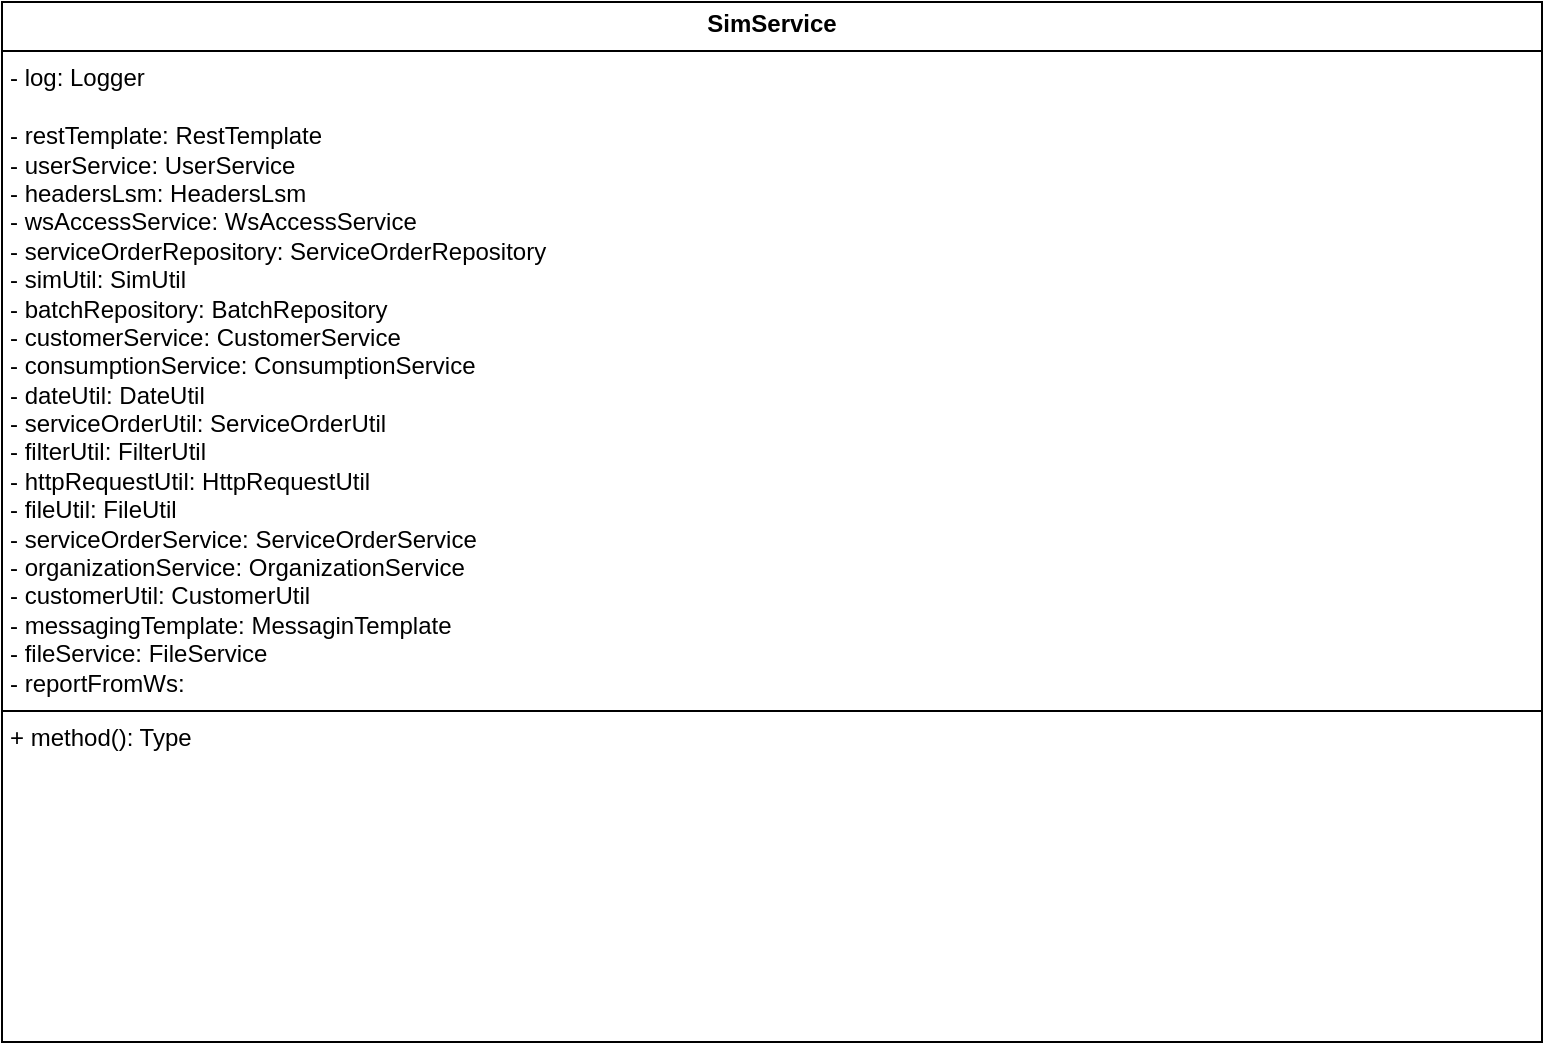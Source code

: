 <mxfile version="26.0.2">
  <diagram name="Página-1" id="onpXOdqKYzkW4FfC1_ID">
    <mxGraphModel dx="549" dy="292" grid="1" gridSize="10" guides="1" tooltips="1" connect="1" arrows="1" fold="1" page="1" pageScale="1" pageWidth="827" pageHeight="1169" math="0" shadow="0">
      <root>
        <mxCell id="0" />
        <mxCell id="1" parent="0" />
        <mxCell id="LJt2b_F9aCGFVn_4ZwES-1" value="&lt;p style=&quot;margin:0px;margin-top:4px;text-align:center;&quot;&gt;&lt;b&gt;SimService&lt;/b&gt;&lt;/p&gt;&lt;hr size=&quot;1&quot; style=&quot;border-style:solid;&quot;&gt;&lt;p style=&quot;margin:0px;margin-left:4px;&quot;&gt;- log: Logger&lt;/p&gt;&lt;p style=&quot;margin:0px;margin-left:4px;&quot;&gt;&lt;br&gt;&lt;/p&gt;&lt;p style=&quot;margin:0px;margin-left:4px;&quot;&gt;- restTemplate: RestTemplate&lt;/p&gt;&lt;p style=&quot;margin:0px;margin-left:4px;&quot;&gt;- userService: UserService&lt;/p&gt;&lt;p style=&quot;margin:0px;margin-left:4px;&quot;&gt;- headersLsm: HeadersLsm&lt;/p&gt;&lt;p style=&quot;margin:0px;margin-left:4px;&quot;&gt;- wsAccessService: WsAccessService&lt;/p&gt;&lt;p style=&quot;margin:0px;margin-left:4px;&quot;&gt;- serviceOrderRepository: ServiceOrderRepository&lt;/p&gt;&lt;p style=&quot;margin:0px;margin-left:4px;&quot;&gt;- simUtil: SimUtil&lt;/p&gt;&lt;p style=&quot;margin:0px;margin-left:4px;&quot;&gt;- batchRepository: BatchRepository&lt;/p&gt;&lt;p style=&quot;margin:0px;margin-left:4px;&quot;&gt;- customerService: CustomerService&lt;/p&gt;&lt;p style=&quot;margin:0px;margin-left:4px;&quot;&gt;- consumptionService: ConsumptionService&lt;/p&gt;&lt;p style=&quot;margin:0px;margin-left:4px;&quot;&gt;- dateUtil: DateUtil&lt;/p&gt;&lt;p style=&quot;margin:0px;margin-left:4px;&quot;&gt;- serviceOrderUtil: ServiceOrderUtil&lt;/p&gt;&lt;p style=&quot;margin:0px;margin-left:4px;&quot;&gt;- filterUtil: FilterUtil&lt;/p&gt;&lt;p style=&quot;margin:0px;margin-left:4px;&quot;&gt;- httpRequestUtil: HttpRequestUtil&lt;/p&gt;&lt;p style=&quot;margin:0px;margin-left:4px;&quot;&gt;- fileUtil: FileUtil&lt;/p&gt;&lt;p style=&quot;margin:0px;margin-left:4px;&quot;&gt;- serviceOrderService: ServiceOrderService&lt;/p&gt;&lt;p style=&quot;margin:0px;margin-left:4px;&quot;&gt;- organizationService: OrganizationService&lt;/p&gt;&lt;p style=&quot;margin:0px;margin-left:4px;&quot;&gt;- customerUtil: CustomerUtil&lt;/p&gt;&lt;p style=&quot;margin:0px;margin-left:4px;&quot;&gt;- messagingTemplate: MessaginTemplate&lt;/p&gt;&lt;p style=&quot;margin:0px;margin-left:4px;&quot;&gt;- fileService: FileService&lt;/p&gt;&lt;p style=&quot;margin:0px;margin-left:4px;&quot;&gt;- reportFromWs:&lt;/p&gt;&lt;hr size=&quot;1&quot; style=&quot;border-style:solid;&quot;&gt;&lt;p style=&quot;margin:0px;margin-left:4px;&quot;&gt;+ method(): Type&lt;/p&gt;" style="verticalAlign=top;align=left;overflow=fill;html=1;whiteSpace=wrap;" vertex="1" parent="1">
          <mxGeometry x="40" y="100" width="770" height="520" as="geometry" />
        </mxCell>
      </root>
    </mxGraphModel>
  </diagram>
</mxfile>
